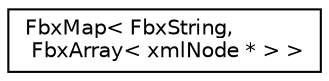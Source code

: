 digraph "クラス階層図"
{
  edge [fontname="Helvetica",fontsize="10",labelfontname="Helvetica",labelfontsize="10"];
  node [fontname="Helvetica",fontsize="10",shape=record];
  rankdir="LR";
  Node0 [label="FbxMap\< FbxString,\l FbxArray\< xmlNode * \> \>",height=0.2,width=0.4,color="black", fillcolor="white", style="filled",URL="$class_fbx_map.html"];
}
